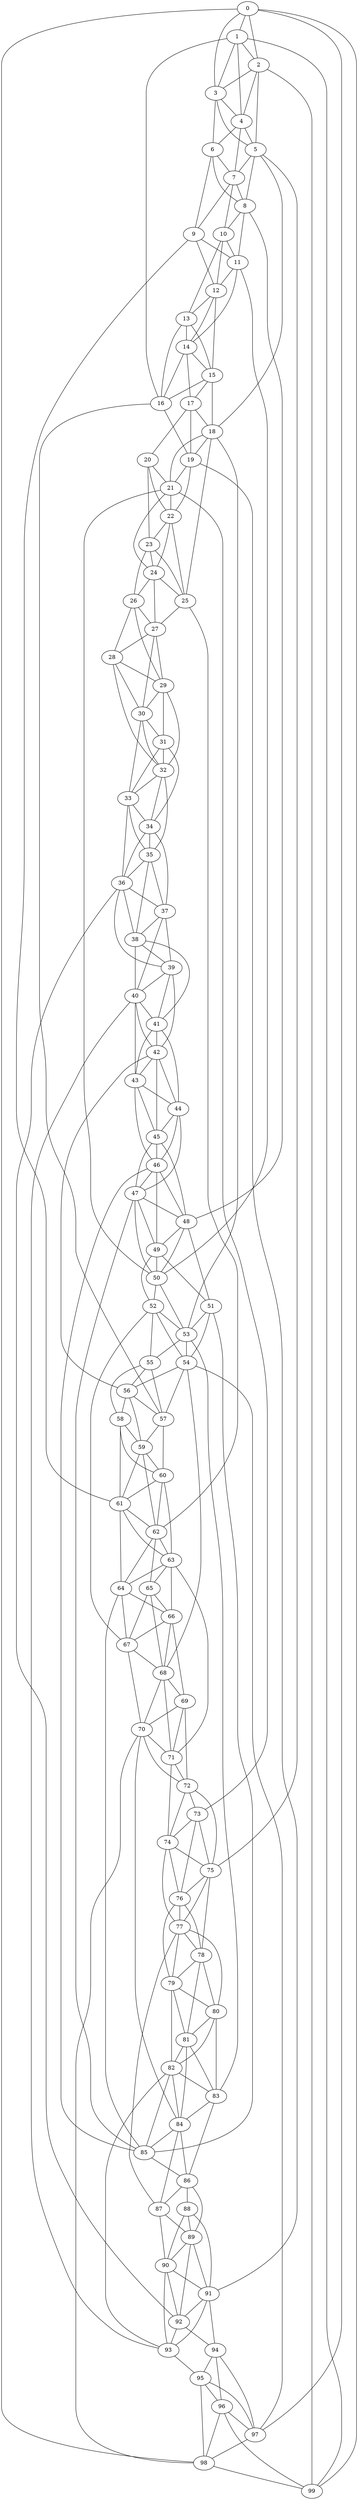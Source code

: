 strict graph "watts_strogatz_graph(100,6,0.1)" {
0;
1;
2;
3;
4;
5;
6;
7;
8;
9;
10;
11;
12;
13;
14;
15;
16;
17;
18;
19;
20;
21;
22;
23;
24;
25;
26;
27;
28;
29;
30;
31;
32;
33;
34;
35;
36;
37;
38;
39;
40;
41;
42;
43;
44;
45;
46;
47;
48;
49;
50;
51;
52;
53;
54;
55;
56;
57;
58;
59;
60;
61;
62;
63;
64;
65;
66;
67;
68;
69;
70;
71;
72;
73;
74;
75;
76;
77;
78;
79;
80;
81;
82;
83;
84;
85;
86;
87;
88;
89;
90;
91;
92;
93;
94;
95;
96;
97;
98;
99;
0 -- 1  [is_available=True, prob="0.745046042682"];
0 -- 2  [is_available=True, prob="1.0"];
0 -- 3  [is_available=True, prob="0.467740498253"];
0 -- 97  [is_available=True, prob="0.557366166307"];
0 -- 98  [is_available=True, prob="0.272308027833"];
0 -- 99  [is_available=True, prob="0.634526252962"];
1 -- 2  [is_available=True, prob="0.824397549508"];
1 -- 99  [is_available=True, prob="0.458536352305"];
1 -- 4  [is_available=True, prob="0.980535995401"];
1 -- 16  [is_available=True, prob="0.161980941013"];
1 -- 3  [is_available=True, prob="0.196962866334"];
2 -- 3  [is_available=True, prob="0.458622217314"];
2 -- 4  [is_available=True, prob="1.0"];
2 -- 5  [is_available=True, prob="0.533499678175"];
2 -- 99  [is_available=True, prob="0.112013146403"];
3 -- 4  [is_available=True, prob="0.0113101532926"];
3 -- 5  [is_available=True, prob="1.0"];
3 -- 6  [is_available=True, prob="1.0"];
4 -- 5  [is_available=True, prob="0.606766246584"];
4 -- 6  [is_available=True, prob="0.294382371738"];
4 -- 7  [is_available=True, prob="0.995975757482"];
5 -- 7  [is_available=True, prob="1.0"];
5 -- 8  [is_available=True, prob="0.539985017774"];
5 -- 75  [is_available=True, prob="0.153437615979"];
5 -- 18  [is_available=True, prob="1.0"];
6 -- 7  [is_available=True, prob="0.473627351935"];
6 -- 8  [is_available=True, prob="0.355047894341"];
6 -- 9  [is_available=True, prob="0.15535982911"];
7 -- 8  [is_available=True, prob="1.0"];
7 -- 9  [is_available=True, prob="0.847925612609"];
7 -- 10  [is_available=True, prob="1.0"];
8 -- 10  [is_available=True, prob="0.94293042858"];
8 -- 11  [is_available=True, prob="0.606495333665"];
8 -- 48  [is_available=True, prob="1.0"];
9 -- 11  [is_available=True, prob="1.0"];
9 -- 12  [is_available=True, prob="0.59892520337"];
9 -- 61  [is_available=True, prob="0.0135206942499"];
10 -- 11  [is_available=True, prob="0.249503122062"];
10 -- 12  [is_available=True, prob="0.213243733649"];
10 -- 13  [is_available=True, prob="0.901944403071"];
11 -- 12  [is_available=True, prob="1.0"];
11 -- 14  [is_available=True, prob="0.635911346464"];
11 -- 50  [is_available=True, prob="0.311437151135"];
12 -- 13  [is_available=True, prob="0.401420950103"];
12 -- 14  [is_available=True, prob="1.0"];
12 -- 15  [is_available=True, prob="0.737550002013"];
13 -- 14  [is_available=True, prob="0.554101445383"];
13 -- 15  [is_available=True, prob="0.117485978406"];
13 -- 16  [is_available=True, prob="0.68176589455"];
14 -- 15  [is_available=True, prob="0.970353701175"];
14 -- 16  [is_available=True, prob="0.863191580064"];
14 -- 17  [is_available=True, prob="1.0"];
15 -- 16  [is_available=True, prob="1.0"];
15 -- 17  [is_available=True, prob="0.184467571057"];
15 -- 18  [is_available=True, prob="0.000424359348668"];
16 -- 19  [is_available=True, prob="0.752204317511"];
16 -- 57  [is_available=True, prob="0.556207481308"];
17 -- 18  [is_available=True, prob="0.394429653881"];
17 -- 19  [is_available=True, prob="0.854249358422"];
17 -- 20  [is_available=True, prob="0.860862991209"];
18 -- 19  [is_available=True, prob="0.3547028635"];
18 -- 21  [is_available=True, prob="1.0"];
18 -- 25  [is_available=True, prob="0.625504126758"];
18 -- 53  [is_available=True, prob="0.667442159771"];
19 -- 21  [is_available=True, prob="0.522801561176"];
19 -- 22  [is_available=True, prob="0.214781277036"];
19 -- 91  [is_available=True, prob="0.905062613219"];
20 -- 21  [is_available=True, prob="1.0"];
20 -- 22  [is_available=True, prob="0.678034549462"];
20 -- 23  [is_available=True, prob="0.973321569478"];
21 -- 73  [is_available=True, prob="0.235374735479"];
21 -- 50  [is_available=True, prob="0.887307305078"];
21 -- 22  [is_available=True, prob="0.529258634532"];
21 -- 24  [is_available=True, prob="0.971166137193"];
22 -- 23  [is_available=True, prob="0.706431125301"];
22 -- 24  [is_available=True, prob="0.784832456716"];
22 -- 25  [is_available=True, prob="0.755377036683"];
23 -- 24  [is_available=True, prob="0.617194014356"];
23 -- 25  [is_available=True, prob="0.586726870342"];
23 -- 26  [is_available=True, prob="0.261689277091"];
24 -- 25  [is_available=True, prob="0.964068855888"];
24 -- 26  [is_available=True, prob="0.987392102814"];
24 -- 27  [is_available=True, prob="0.256073121745"];
25 -- 27  [is_available=True, prob="1.0"];
25 -- 62  [is_available=True, prob="0.0570167116717"];
26 -- 27  [is_available=True, prob="1.0"];
26 -- 28  [is_available=True, prob="0.186755999532"];
26 -- 29  [is_available=True, prob="0.827098918219"];
27 -- 28  [is_available=True, prob="1.0"];
27 -- 29  [is_available=True, prob="0.83362671439"];
27 -- 30  [is_available=True, prob="0.223572924786"];
28 -- 32  [is_available=True, prob="0.247463930122"];
28 -- 29  [is_available=True, prob="0.363443993648"];
28 -- 30  [is_available=True, prob="0.831718467931"];
29 -- 32  [is_available=True, prob="0.274223563567"];
29 -- 30  [is_available=True, prob="0.457895025778"];
29 -- 31  [is_available=True, prob="0.723332320662"];
30 -- 32  [is_available=True, prob="1.0"];
30 -- 33  [is_available=True, prob="1.0"];
30 -- 31  [is_available=True, prob="1.0"];
31 -- 32  [is_available=True, prob="0.439562765103"];
31 -- 33  [is_available=True, prob="0.860620559625"];
31 -- 34  [is_available=True, prob="0.663732917125"];
32 -- 33  [is_available=True, prob="0.371064226848"];
32 -- 34  [is_available=True, prob="0.936175150173"];
32 -- 35  [is_available=True, prob="0.186340066557"];
33 -- 34  [is_available=True, prob="0.723341581963"];
33 -- 35  [is_available=True, prob="0.297691473913"];
33 -- 36  [is_available=True, prob="0.810713251563"];
34 -- 35  [is_available=True, prob="0.606552998396"];
34 -- 36  [is_available=True, prob="1.0"];
34 -- 37  [is_available=True, prob="0.0321828653036"];
35 -- 36  [is_available=True, prob="1.0"];
35 -- 37  [is_available=True, prob="1.0"];
35 -- 38  [is_available=True, prob="0.155449884862"];
36 -- 37  [is_available=True, prob="0.00875261399072"];
36 -- 38  [is_available=True, prob="0.764888137995"];
36 -- 39  [is_available=True, prob="1.0"];
36 -- 92  [is_available=True, prob="0.148705675583"];
37 -- 38  [is_available=True, prob="0.280076446229"];
37 -- 39  [is_available=True, prob="0.920101059385"];
37 -- 40  [is_available=True, prob="0.226520976537"];
38 -- 39  [is_available=True, prob="1.0"];
38 -- 40  [is_available=True, prob="0.939390783183"];
38 -- 41  [is_available=True, prob="0.789449416815"];
39 -- 40  [is_available=True, prob="0.189514716398"];
39 -- 41  [is_available=True, prob="1.0"];
39 -- 42  [is_available=True, prob="0.802319307653"];
40 -- 41  [is_available=True, prob="0.413774600644"];
40 -- 42  [is_available=True, prob="0.163724375291"];
40 -- 43  [is_available=True, prob="0.401756551844"];
40 -- 93  [is_available=True, prob="0.331607460602"];
41 -- 42  [is_available=True, prob="1.0"];
41 -- 43  [is_available=True, prob="1.0"];
41 -- 44  [is_available=True, prob="1.0"];
42 -- 43  [is_available=True, prob="0.784398790023"];
42 -- 44  [is_available=True, prob="0.834185815321"];
42 -- 45  [is_available=True, prob="0.925683135592"];
42 -- 56  [is_available=True, prob="0.433864400141"];
43 -- 44  [is_available=True, prob="0.617341580907"];
43 -- 45  [is_available=True, prob="0.45537735661"];
43 -- 46  [is_available=True, prob="0.440502047312"];
44 -- 45  [is_available=True, prob="1.0"];
44 -- 46  [is_available=True, prob="1.0"];
44 -- 47  [is_available=True, prob="0.472642808156"];
45 -- 46  [is_available=True, prob="1.0"];
45 -- 47  [is_available=True, prob="0.720028344486"];
45 -- 48  [is_available=True, prob="0.0623144926251"];
46 -- 47  [is_available=True, prob="1.0"];
46 -- 48  [is_available=True, prob="0.578201389363"];
46 -- 49  [is_available=True, prob="0.191844155129"];
46 -- 85  [is_available=True, prob="0.484511222493"];
47 -- 48  [is_available=True, prob="0.333962983098"];
47 -- 49  [is_available=True, prob="0.120150590573"];
47 -- 50  [is_available=True, prob="0.268872270679"];
47 -- 85  [is_available=True, prob="1.0"];
48 -- 49  [is_available=True, prob="0.992723063861"];
48 -- 50  [is_available=True, prob="0.364416597843"];
48 -- 51  [is_available=True, prob="0.891845785985"];
49 -- 50  [is_available=True, prob="1.0"];
49 -- 51  [is_available=True, prob="0.612064520108"];
49 -- 52  [is_available=True, prob="0.891993046673"];
50 -- 52  [is_available=True, prob="0.101748553266"];
50 -- 53  [is_available=True, prob="0.84796532117"];
51 -- 53  [is_available=True, prob="1.0"];
51 -- 54  [is_available=True, prob="1.0"];
51 -- 85  [is_available=True, prob="0.218776531922"];
52 -- 67  [is_available=True, prob="1.0"];
52 -- 53  [is_available=True, prob="0.33143360577"];
52 -- 54  [is_available=True, prob="0.66605441667"];
52 -- 55  [is_available=True, prob="0.455182257866"];
53 -- 83  [is_available=True, prob="1.0"];
53 -- 54  [is_available=True, prob="0.958677895459"];
53 -- 55  [is_available=True, prob="0.548558782243"];
54 -- 97  [is_available=True, prob="0.357706584769"];
54 -- 68  [is_available=True, prob="1.0"];
54 -- 56  [is_available=True, prob="0.588480750029"];
54 -- 57  [is_available=True, prob="0.18279624984"];
55 -- 56  [is_available=True, prob="0.208274785141"];
55 -- 57  [is_available=True, prob="1.0"];
55 -- 58  [is_available=True, prob="1.0"];
56 -- 57  [is_available=True, prob="0.233445167348"];
56 -- 58  [is_available=True, prob="0.746824123925"];
56 -- 59  [is_available=True, prob="0.417934446497"];
57 -- 59  [is_available=True, prob="0.737591177125"];
57 -- 60  [is_available=True, prob="0.180185260472"];
58 -- 59  [is_available=True, prob="0.785392815675"];
58 -- 60  [is_available=True, prob="0.302562243519"];
58 -- 61  [is_available=True, prob="0.317831510433"];
59 -- 60  [is_available=True, prob="1.0"];
59 -- 61  [is_available=True, prob="1.0"];
59 -- 62  [is_available=True, prob="0.95620787684"];
60 -- 61  [is_available=True, prob="0.416333633172"];
60 -- 62  [is_available=True, prob="0.883621429017"];
60 -- 63  [is_available=True, prob="0.709635891214"];
61 -- 64  [is_available=True, prob="0.574914623379"];
61 -- 62  [is_available=True, prob="1.0"];
61 -- 63  [is_available=True, prob="0.36411648144"];
62 -- 64  [is_available=True, prob="0.777898290881"];
62 -- 65  [is_available=True, prob="0.609585669631"];
62 -- 63  [is_available=True, prob="0.461946436031"];
63 -- 64  [is_available=True, prob="0.507571020883"];
63 -- 65  [is_available=True, prob="1.0"];
63 -- 66  [is_available=True, prob="0.950170353891"];
63 -- 71  [is_available=True, prob="0.480437888276"];
64 -- 66  [is_available=True, prob="0.96380273788"];
64 -- 67  [is_available=True, prob="0.818090993872"];
64 -- 85  [is_available=True, prob="0.170695181811"];
65 -- 66  [is_available=True, prob="0.332360218838"];
65 -- 67  [is_available=True, prob="0.325685740869"];
65 -- 68  [is_available=True, prob="1.0"];
66 -- 67  [is_available=True, prob="0.34273658899"];
66 -- 68  [is_available=True, prob="0.706766906815"];
66 -- 69  [is_available=True, prob="1.0"];
67 -- 68  [is_available=True, prob="0.0700263989275"];
67 -- 70  [is_available=True, prob="1.0"];
68 -- 69  [is_available=True, prob="0.595171845931"];
68 -- 70  [is_available=True, prob="0.904296681183"];
68 -- 71  [is_available=True, prob="0.4467879068"];
69 -- 70  [is_available=True, prob="0.458940398584"];
69 -- 71  [is_available=True, prob="0.699760793719"];
69 -- 72  [is_available=True, prob="0.832268457498"];
70 -- 98  [is_available=True, prob="0.233518957029"];
70 -- 71  [is_available=True, prob="1.0"];
70 -- 72  [is_available=True, prob="1.0"];
70 -- 84  [is_available=True, prob="0.956587494936"];
71 -- 72  [is_available=True, prob="1.0"];
71 -- 74  [is_available=True, prob="0.741729303779"];
72 -- 73  [is_available=True, prob="0.721286199216"];
72 -- 74  [is_available=True, prob="1.0"];
72 -- 75  [is_available=True, prob="1.0"];
73 -- 74  [is_available=True, prob="0.320624385742"];
73 -- 75  [is_available=True, prob="0.0414189979558"];
73 -- 76  [is_available=True, prob="0.244122402542"];
74 -- 75  [is_available=True, prob="0.492405875459"];
74 -- 76  [is_available=True, prob="0.199147515939"];
74 -- 77  [is_available=True, prob="0.19716702164"];
75 -- 76  [is_available=True, prob="0.636809099064"];
75 -- 77  [is_available=True, prob="1.0"];
75 -- 78  [is_available=True, prob="1.0"];
76 -- 77  [is_available=True, prob="0.513118368124"];
76 -- 78  [is_available=True, prob="1.0"];
76 -- 79  [is_available=True, prob="1.0"];
77 -- 78  [is_available=True, prob="0.570561619244"];
77 -- 79  [is_available=True, prob="0.517995863471"];
77 -- 80  [is_available=True, prob="1.0"];
77 -- 87  [is_available=True, prob="0.087605909471"];
78 -- 79  [is_available=True, prob="1.0"];
78 -- 80  [is_available=True, prob="0.57796212666"];
78 -- 81  [is_available=True, prob="0.64410806582"];
79 -- 80  [is_available=True, prob="0.345928943711"];
79 -- 81  [is_available=True, prob="0.45419798534"];
79 -- 82  [is_available=True, prob="0.350928273553"];
80 -- 81  [is_available=True, prob="0.589384070047"];
80 -- 82  [is_available=True, prob="0.373125608247"];
80 -- 83  [is_available=True, prob="0.0897344598226"];
81 -- 82  [is_available=True, prob="0.250795317205"];
81 -- 83  [is_available=True, prob="0.67215037417"];
81 -- 84  [is_available=True, prob="0.162595223564"];
82 -- 83  [is_available=True, prob="1.0"];
82 -- 84  [is_available=True, prob="0.405036993585"];
82 -- 85  [is_available=True, prob="1.0"];
82 -- 93  [is_available=True, prob="0.637153535437"];
83 -- 84  [is_available=True, prob="1.0"];
83 -- 86  [is_available=True, prob="0.480726516541"];
84 -- 85  [is_available=True, prob="1.0"];
84 -- 86  [is_available=True, prob="1.0"];
84 -- 87  [is_available=True, prob="0.374426199021"];
85 -- 86  [is_available=True, prob="0.674346645043"];
86 -- 87  [is_available=True, prob="0.83209395597"];
86 -- 88  [is_available=True, prob="0.845652781475"];
86 -- 89  [is_available=True, prob="0.943458239081"];
87 -- 89  [is_available=True, prob="0.379895844147"];
87 -- 90  [is_available=True, prob="0.235855281378"];
88 -- 89  [is_available=True, prob="0.304045938531"];
88 -- 90  [is_available=True, prob="0.107336818094"];
88 -- 91  [is_available=True, prob="0.459749586108"];
89 -- 90  [is_available=True, prob="0.209102149991"];
89 -- 91  [is_available=True, prob="1.0"];
89 -- 92  [is_available=True, prob="1.0"];
90 -- 91  [is_available=True, prob="0.560046461084"];
90 -- 92  [is_available=True, prob="0.740895833536"];
90 -- 93  [is_available=True, prob="0.867147414675"];
91 -- 92  [is_available=True, prob="1.0"];
91 -- 93  [is_available=True, prob="0.620377014688"];
91 -- 94  [is_available=True, prob="0.97361135851"];
92 -- 93  [is_available=True, prob="0.261025120833"];
92 -- 94  [is_available=True, prob="0.176314485433"];
93 -- 95  [is_available=True, prob="1.0"];
94 -- 96  [is_available=True, prob="0.570433148245"];
94 -- 97  [is_available=True, prob="1.0"];
94 -- 95  [is_available=True, prob="0.158022897292"];
95 -- 96  [is_available=True, prob="0.061953472599"];
95 -- 97  [is_available=True, prob="0.61370724584"];
95 -- 98  [is_available=True, prob="0.830072489518"];
96 -- 97  [is_available=True, prob="0.518832592601"];
96 -- 98  [is_available=True, prob="0.68930722248"];
96 -- 99  [is_available=True, prob="0.461445787095"];
97 -- 98  [is_available=True, prob="0.705353781366"];
98 -- 99  [is_available=True, prob="0.833339610343"];
}
